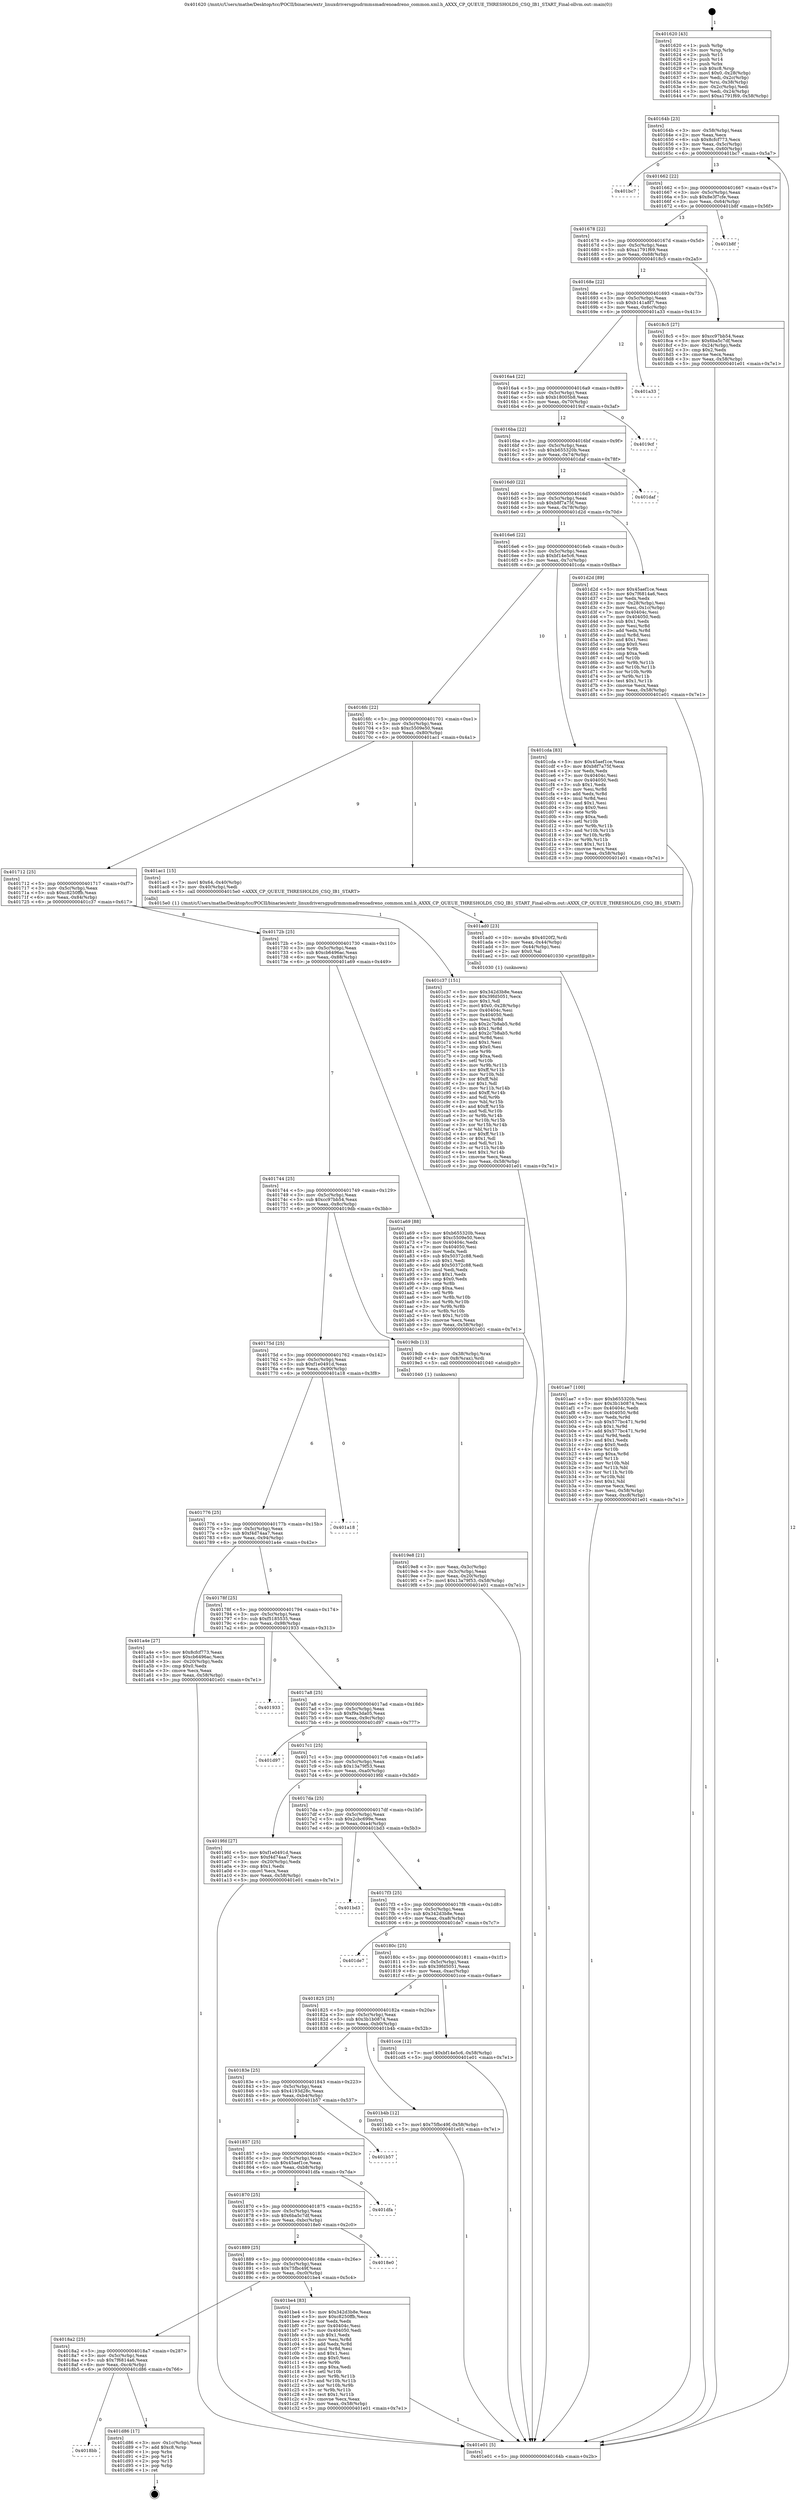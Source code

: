 digraph "0x401620" {
  label = "0x401620 (/mnt/c/Users/mathe/Desktop/tcc/POCII/binaries/extr_linuxdriversgpudrmmsmadrenoadreno_common.xml.h_AXXX_CP_QUEUE_THRESHOLDS_CSQ_IB1_START_Final-ollvm.out::main(0))"
  labelloc = "t"
  node[shape=record]

  Entry [label="",width=0.3,height=0.3,shape=circle,fillcolor=black,style=filled]
  "0x40164b" [label="{
     0x40164b [23]\l
     | [instrs]\l
     &nbsp;&nbsp;0x40164b \<+3\>: mov -0x58(%rbp),%eax\l
     &nbsp;&nbsp;0x40164e \<+2\>: mov %eax,%ecx\l
     &nbsp;&nbsp;0x401650 \<+6\>: sub $0x8cfcf773,%ecx\l
     &nbsp;&nbsp;0x401656 \<+3\>: mov %eax,-0x5c(%rbp)\l
     &nbsp;&nbsp;0x401659 \<+3\>: mov %ecx,-0x60(%rbp)\l
     &nbsp;&nbsp;0x40165c \<+6\>: je 0000000000401bc7 \<main+0x5a7\>\l
  }"]
  "0x401bc7" [label="{
     0x401bc7\l
  }", style=dashed]
  "0x401662" [label="{
     0x401662 [22]\l
     | [instrs]\l
     &nbsp;&nbsp;0x401662 \<+5\>: jmp 0000000000401667 \<main+0x47\>\l
     &nbsp;&nbsp;0x401667 \<+3\>: mov -0x5c(%rbp),%eax\l
     &nbsp;&nbsp;0x40166a \<+5\>: sub $0x8e3f7cfe,%eax\l
     &nbsp;&nbsp;0x40166f \<+3\>: mov %eax,-0x64(%rbp)\l
     &nbsp;&nbsp;0x401672 \<+6\>: je 0000000000401b8f \<main+0x56f\>\l
  }"]
  Exit [label="",width=0.3,height=0.3,shape=circle,fillcolor=black,style=filled,peripheries=2]
  "0x401b8f" [label="{
     0x401b8f\l
  }", style=dashed]
  "0x401678" [label="{
     0x401678 [22]\l
     | [instrs]\l
     &nbsp;&nbsp;0x401678 \<+5\>: jmp 000000000040167d \<main+0x5d\>\l
     &nbsp;&nbsp;0x40167d \<+3\>: mov -0x5c(%rbp),%eax\l
     &nbsp;&nbsp;0x401680 \<+5\>: sub $0xa1791f69,%eax\l
     &nbsp;&nbsp;0x401685 \<+3\>: mov %eax,-0x68(%rbp)\l
     &nbsp;&nbsp;0x401688 \<+6\>: je 00000000004018c5 \<main+0x2a5\>\l
  }"]
  "0x4018bb" [label="{
     0x4018bb\l
  }", style=dashed]
  "0x4018c5" [label="{
     0x4018c5 [27]\l
     | [instrs]\l
     &nbsp;&nbsp;0x4018c5 \<+5\>: mov $0xcc97bb54,%eax\l
     &nbsp;&nbsp;0x4018ca \<+5\>: mov $0x6ba5c7df,%ecx\l
     &nbsp;&nbsp;0x4018cf \<+3\>: mov -0x24(%rbp),%edx\l
     &nbsp;&nbsp;0x4018d2 \<+3\>: cmp $0x2,%edx\l
     &nbsp;&nbsp;0x4018d5 \<+3\>: cmovne %ecx,%eax\l
     &nbsp;&nbsp;0x4018d8 \<+3\>: mov %eax,-0x58(%rbp)\l
     &nbsp;&nbsp;0x4018db \<+5\>: jmp 0000000000401e01 \<main+0x7e1\>\l
  }"]
  "0x40168e" [label="{
     0x40168e [22]\l
     | [instrs]\l
     &nbsp;&nbsp;0x40168e \<+5\>: jmp 0000000000401693 \<main+0x73\>\l
     &nbsp;&nbsp;0x401693 \<+3\>: mov -0x5c(%rbp),%eax\l
     &nbsp;&nbsp;0x401696 \<+5\>: sub $0xb141a8f7,%eax\l
     &nbsp;&nbsp;0x40169b \<+3\>: mov %eax,-0x6c(%rbp)\l
     &nbsp;&nbsp;0x40169e \<+6\>: je 0000000000401a33 \<main+0x413\>\l
  }"]
  "0x401e01" [label="{
     0x401e01 [5]\l
     | [instrs]\l
     &nbsp;&nbsp;0x401e01 \<+5\>: jmp 000000000040164b \<main+0x2b\>\l
  }"]
  "0x401620" [label="{
     0x401620 [43]\l
     | [instrs]\l
     &nbsp;&nbsp;0x401620 \<+1\>: push %rbp\l
     &nbsp;&nbsp;0x401621 \<+3\>: mov %rsp,%rbp\l
     &nbsp;&nbsp;0x401624 \<+2\>: push %r15\l
     &nbsp;&nbsp;0x401626 \<+2\>: push %r14\l
     &nbsp;&nbsp;0x401628 \<+1\>: push %rbx\l
     &nbsp;&nbsp;0x401629 \<+7\>: sub $0xc8,%rsp\l
     &nbsp;&nbsp;0x401630 \<+7\>: movl $0x0,-0x28(%rbp)\l
     &nbsp;&nbsp;0x401637 \<+3\>: mov %edi,-0x2c(%rbp)\l
     &nbsp;&nbsp;0x40163a \<+4\>: mov %rsi,-0x38(%rbp)\l
     &nbsp;&nbsp;0x40163e \<+3\>: mov -0x2c(%rbp),%edi\l
     &nbsp;&nbsp;0x401641 \<+3\>: mov %edi,-0x24(%rbp)\l
     &nbsp;&nbsp;0x401644 \<+7\>: movl $0xa1791f69,-0x58(%rbp)\l
  }"]
  "0x401d86" [label="{
     0x401d86 [17]\l
     | [instrs]\l
     &nbsp;&nbsp;0x401d86 \<+3\>: mov -0x1c(%rbp),%eax\l
     &nbsp;&nbsp;0x401d89 \<+7\>: add $0xc8,%rsp\l
     &nbsp;&nbsp;0x401d90 \<+1\>: pop %rbx\l
     &nbsp;&nbsp;0x401d91 \<+2\>: pop %r14\l
     &nbsp;&nbsp;0x401d93 \<+2\>: pop %r15\l
     &nbsp;&nbsp;0x401d95 \<+1\>: pop %rbp\l
     &nbsp;&nbsp;0x401d96 \<+1\>: ret\l
  }"]
  "0x401a33" [label="{
     0x401a33\l
  }", style=dashed]
  "0x4016a4" [label="{
     0x4016a4 [22]\l
     | [instrs]\l
     &nbsp;&nbsp;0x4016a4 \<+5\>: jmp 00000000004016a9 \<main+0x89\>\l
     &nbsp;&nbsp;0x4016a9 \<+3\>: mov -0x5c(%rbp),%eax\l
     &nbsp;&nbsp;0x4016ac \<+5\>: sub $0xb18005b8,%eax\l
     &nbsp;&nbsp;0x4016b1 \<+3\>: mov %eax,-0x70(%rbp)\l
     &nbsp;&nbsp;0x4016b4 \<+6\>: je 00000000004019cf \<main+0x3af\>\l
  }"]
  "0x4018a2" [label="{
     0x4018a2 [25]\l
     | [instrs]\l
     &nbsp;&nbsp;0x4018a2 \<+5\>: jmp 00000000004018a7 \<main+0x287\>\l
     &nbsp;&nbsp;0x4018a7 \<+3\>: mov -0x5c(%rbp),%eax\l
     &nbsp;&nbsp;0x4018aa \<+5\>: sub $0x7f6814a6,%eax\l
     &nbsp;&nbsp;0x4018af \<+6\>: mov %eax,-0xc4(%rbp)\l
     &nbsp;&nbsp;0x4018b5 \<+6\>: je 0000000000401d86 \<main+0x766\>\l
  }"]
  "0x4019cf" [label="{
     0x4019cf\l
  }", style=dashed]
  "0x4016ba" [label="{
     0x4016ba [22]\l
     | [instrs]\l
     &nbsp;&nbsp;0x4016ba \<+5\>: jmp 00000000004016bf \<main+0x9f\>\l
     &nbsp;&nbsp;0x4016bf \<+3\>: mov -0x5c(%rbp),%eax\l
     &nbsp;&nbsp;0x4016c2 \<+5\>: sub $0xb655320b,%eax\l
     &nbsp;&nbsp;0x4016c7 \<+3\>: mov %eax,-0x74(%rbp)\l
     &nbsp;&nbsp;0x4016ca \<+6\>: je 0000000000401daf \<main+0x78f\>\l
  }"]
  "0x401be4" [label="{
     0x401be4 [83]\l
     | [instrs]\l
     &nbsp;&nbsp;0x401be4 \<+5\>: mov $0x342d3b8e,%eax\l
     &nbsp;&nbsp;0x401be9 \<+5\>: mov $0xc8250ffb,%ecx\l
     &nbsp;&nbsp;0x401bee \<+2\>: xor %edx,%edx\l
     &nbsp;&nbsp;0x401bf0 \<+7\>: mov 0x40404c,%esi\l
     &nbsp;&nbsp;0x401bf7 \<+7\>: mov 0x404050,%edi\l
     &nbsp;&nbsp;0x401bfe \<+3\>: sub $0x1,%edx\l
     &nbsp;&nbsp;0x401c01 \<+3\>: mov %esi,%r8d\l
     &nbsp;&nbsp;0x401c04 \<+3\>: add %edx,%r8d\l
     &nbsp;&nbsp;0x401c07 \<+4\>: imul %r8d,%esi\l
     &nbsp;&nbsp;0x401c0b \<+3\>: and $0x1,%esi\l
     &nbsp;&nbsp;0x401c0e \<+3\>: cmp $0x0,%esi\l
     &nbsp;&nbsp;0x401c11 \<+4\>: sete %r9b\l
     &nbsp;&nbsp;0x401c15 \<+3\>: cmp $0xa,%edi\l
     &nbsp;&nbsp;0x401c18 \<+4\>: setl %r10b\l
     &nbsp;&nbsp;0x401c1c \<+3\>: mov %r9b,%r11b\l
     &nbsp;&nbsp;0x401c1f \<+3\>: and %r10b,%r11b\l
     &nbsp;&nbsp;0x401c22 \<+3\>: xor %r10b,%r9b\l
     &nbsp;&nbsp;0x401c25 \<+3\>: or %r9b,%r11b\l
     &nbsp;&nbsp;0x401c28 \<+4\>: test $0x1,%r11b\l
     &nbsp;&nbsp;0x401c2c \<+3\>: cmovne %ecx,%eax\l
     &nbsp;&nbsp;0x401c2f \<+3\>: mov %eax,-0x58(%rbp)\l
     &nbsp;&nbsp;0x401c32 \<+5\>: jmp 0000000000401e01 \<main+0x7e1\>\l
  }"]
  "0x401daf" [label="{
     0x401daf\l
  }", style=dashed]
  "0x4016d0" [label="{
     0x4016d0 [22]\l
     | [instrs]\l
     &nbsp;&nbsp;0x4016d0 \<+5\>: jmp 00000000004016d5 \<main+0xb5\>\l
     &nbsp;&nbsp;0x4016d5 \<+3\>: mov -0x5c(%rbp),%eax\l
     &nbsp;&nbsp;0x4016d8 \<+5\>: sub $0xb8f7a75f,%eax\l
     &nbsp;&nbsp;0x4016dd \<+3\>: mov %eax,-0x78(%rbp)\l
     &nbsp;&nbsp;0x4016e0 \<+6\>: je 0000000000401d2d \<main+0x70d\>\l
  }"]
  "0x401889" [label="{
     0x401889 [25]\l
     | [instrs]\l
     &nbsp;&nbsp;0x401889 \<+5\>: jmp 000000000040188e \<main+0x26e\>\l
     &nbsp;&nbsp;0x40188e \<+3\>: mov -0x5c(%rbp),%eax\l
     &nbsp;&nbsp;0x401891 \<+5\>: sub $0x75fbc49f,%eax\l
     &nbsp;&nbsp;0x401896 \<+6\>: mov %eax,-0xc0(%rbp)\l
     &nbsp;&nbsp;0x40189c \<+6\>: je 0000000000401be4 \<main+0x5c4\>\l
  }"]
  "0x401d2d" [label="{
     0x401d2d [89]\l
     | [instrs]\l
     &nbsp;&nbsp;0x401d2d \<+5\>: mov $0x45aef1ce,%eax\l
     &nbsp;&nbsp;0x401d32 \<+5\>: mov $0x7f6814a6,%ecx\l
     &nbsp;&nbsp;0x401d37 \<+2\>: xor %edx,%edx\l
     &nbsp;&nbsp;0x401d39 \<+3\>: mov -0x28(%rbp),%esi\l
     &nbsp;&nbsp;0x401d3c \<+3\>: mov %esi,-0x1c(%rbp)\l
     &nbsp;&nbsp;0x401d3f \<+7\>: mov 0x40404c,%esi\l
     &nbsp;&nbsp;0x401d46 \<+7\>: mov 0x404050,%edi\l
     &nbsp;&nbsp;0x401d4d \<+3\>: sub $0x1,%edx\l
     &nbsp;&nbsp;0x401d50 \<+3\>: mov %esi,%r8d\l
     &nbsp;&nbsp;0x401d53 \<+3\>: add %edx,%r8d\l
     &nbsp;&nbsp;0x401d56 \<+4\>: imul %r8d,%esi\l
     &nbsp;&nbsp;0x401d5a \<+3\>: and $0x1,%esi\l
     &nbsp;&nbsp;0x401d5d \<+3\>: cmp $0x0,%esi\l
     &nbsp;&nbsp;0x401d60 \<+4\>: sete %r9b\l
     &nbsp;&nbsp;0x401d64 \<+3\>: cmp $0xa,%edi\l
     &nbsp;&nbsp;0x401d67 \<+4\>: setl %r10b\l
     &nbsp;&nbsp;0x401d6b \<+3\>: mov %r9b,%r11b\l
     &nbsp;&nbsp;0x401d6e \<+3\>: and %r10b,%r11b\l
     &nbsp;&nbsp;0x401d71 \<+3\>: xor %r10b,%r9b\l
     &nbsp;&nbsp;0x401d74 \<+3\>: or %r9b,%r11b\l
     &nbsp;&nbsp;0x401d77 \<+4\>: test $0x1,%r11b\l
     &nbsp;&nbsp;0x401d7b \<+3\>: cmovne %ecx,%eax\l
     &nbsp;&nbsp;0x401d7e \<+3\>: mov %eax,-0x58(%rbp)\l
     &nbsp;&nbsp;0x401d81 \<+5\>: jmp 0000000000401e01 \<main+0x7e1\>\l
  }"]
  "0x4016e6" [label="{
     0x4016e6 [22]\l
     | [instrs]\l
     &nbsp;&nbsp;0x4016e6 \<+5\>: jmp 00000000004016eb \<main+0xcb\>\l
     &nbsp;&nbsp;0x4016eb \<+3\>: mov -0x5c(%rbp),%eax\l
     &nbsp;&nbsp;0x4016ee \<+5\>: sub $0xbf14e5c6,%eax\l
     &nbsp;&nbsp;0x4016f3 \<+3\>: mov %eax,-0x7c(%rbp)\l
     &nbsp;&nbsp;0x4016f6 \<+6\>: je 0000000000401cda \<main+0x6ba\>\l
  }"]
  "0x4018e0" [label="{
     0x4018e0\l
  }", style=dashed]
  "0x401cda" [label="{
     0x401cda [83]\l
     | [instrs]\l
     &nbsp;&nbsp;0x401cda \<+5\>: mov $0x45aef1ce,%eax\l
     &nbsp;&nbsp;0x401cdf \<+5\>: mov $0xb8f7a75f,%ecx\l
     &nbsp;&nbsp;0x401ce4 \<+2\>: xor %edx,%edx\l
     &nbsp;&nbsp;0x401ce6 \<+7\>: mov 0x40404c,%esi\l
     &nbsp;&nbsp;0x401ced \<+7\>: mov 0x404050,%edi\l
     &nbsp;&nbsp;0x401cf4 \<+3\>: sub $0x1,%edx\l
     &nbsp;&nbsp;0x401cf7 \<+3\>: mov %esi,%r8d\l
     &nbsp;&nbsp;0x401cfa \<+3\>: add %edx,%r8d\l
     &nbsp;&nbsp;0x401cfd \<+4\>: imul %r8d,%esi\l
     &nbsp;&nbsp;0x401d01 \<+3\>: and $0x1,%esi\l
     &nbsp;&nbsp;0x401d04 \<+3\>: cmp $0x0,%esi\l
     &nbsp;&nbsp;0x401d07 \<+4\>: sete %r9b\l
     &nbsp;&nbsp;0x401d0b \<+3\>: cmp $0xa,%edi\l
     &nbsp;&nbsp;0x401d0e \<+4\>: setl %r10b\l
     &nbsp;&nbsp;0x401d12 \<+3\>: mov %r9b,%r11b\l
     &nbsp;&nbsp;0x401d15 \<+3\>: and %r10b,%r11b\l
     &nbsp;&nbsp;0x401d18 \<+3\>: xor %r10b,%r9b\l
     &nbsp;&nbsp;0x401d1b \<+3\>: or %r9b,%r11b\l
     &nbsp;&nbsp;0x401d1e \<+4\>: test $0x1,%r11b\l
     &nbsp;&nbsp;0x401d22 \<+3\>: cmovne %ecx,%eax\l
     &nbsp;&nbsp;0x401d25 \<+3\>: mov %eax,-0x58(%rbp)\l
     &nbsp;&nbsp;0x401d28 \<+5\>: jmp 0000000000401e01 \<main+0x7e1\>\l
  }"]
  "0x4016fc" [label="{
     0x4016fc [22]\l
     | [instrs]\l
     &nbsp;&nbsp;0x4016fc \<+5\>: jmp 0000000000401701 \<main+0xe1\>\l
     &nbsp;&nbsp;0x401701 \<+3\>: mov -0x5c(%rbp),%eax\l
     &nbsp;&nbsp;0x401704 \<+5\>: sub $0xc5509e50,%eax\l
     &nbsp;&nbsp;0x401709 \<+3\>: mov %eax,-0x80(%rbp)\l
     &nbsp;&nbsp;0x40170c \<+6\>: je 0000000000401ac1 \<main+0x4a1\>\l
  }"]
  "0x401870" [label="{
     0x401870 [25]\l
     | [instrs]\l
     &nbsp;&nbsp;0x401870 \<+5\>: jmp 0000000000401875 \<main+0x255\>\l
     &nbsp;&nbsp;0x401875 \<+3\>: mov -0x5c(%rbp),%eax\l
     &nbsp;&nbsp;0x401878 \<+5\>: sub $0x6ba5c7df,%eax\l
     &nbsp;&nbsp;0x40187d \<+6\>: mov %eax,-0xbc(%rbp)\l
     &nbsp;&nbsp;0x401883 \<+6\>: je 00000000004018e0 \<main+0x2c0\>\l
  }"]
  "0x401ac1" [label="{
     0x401ac1 [15]\l
     | [instrs]\l
     &nbsp;&nbsp;0x401ac1 \<+7\>: movl $0x64,-0x40(%rbp)\l
     &nbsp;&nbsp;0x401ac8 \<+3\>: mov -0x40(%rbp),%edi\l
     &nbsp;&nbsp;0x401acb \<+5\>: call 00000000004015e0 \<AXXX_CP_QUEUE_THRESHOLDS_CSQ_IB1_START\>\l
     | [calls]\l
     &nbsp;&nbsp;0x4015e0 \{1\} (/mnt/c/Users/mathe/Desktop/tcc/POCII/binaries/extr_linuxdriversgpudrmmsmadrenoadreno_common.xml.h_AXXX_CP_QUEUE_THRESHOLDS_CSQ_IB1_START_Final-ollvm.out::AXXX_CP_QUEUE_THRESHOLDS_CSQ_IB1_START)\l
  }"]
  "0x401712" [label="{
     0x401712 [25]\l
     | [instrs]\l
     &nbsp;&nbsp;0x401712 \<+5\>: jmp 0000000000401717 \<main+0xf7\>\l
     &nbsp;&nbsp;0x401717 \<+3\>: mov -0x5c(%rbp),%eax\l
     &nbsp;&nbsp;0x40171a \<+5\>: sub $0xc8250ffb,%eax\l
     &nbsp;&nbsp;0x40171f \<+6\>: mov %eax,-0x84(%rbp)\l
     &nbsp;&nbsp;0x401725 \<+6\>: je 0000000000401c37 \<main+0x617\>\l
  }"]
  "0x401dfa" [label="{
     0x401dfa\l
  }", style=dashed]
  "0x401c37" [label="{
     0x401c37 [151]\l
     | [instrs]\l
     &nbsp;&nbsp;0x401c37 \<+5\>: mov $0x342d3b8e,%eax\l
     &nbsp;&nbsp;0x401c3c \<+5\>: mov $0x39fd5051,%ecx\l
     &nbsp;&nbsp;0x401c41 \<+2\>: mov $0x1,%dl\l
     &nbsp;&nbsp;0x401c43 \<+7\>: movl $0x0,-0x28(%rbp)\l
     &nbsp;&nbsp;0x401c4a \<+7\>: mov 0x40404c,%esi\l
     &nbsp;&nbsp;0x401c51 \<+7\>: mov 0x404050,%edi\l
     &nbsp;&nbsp;0x401c58 \<+3\>: mov %esi,%r8d\l
     &nbsp;&nbsp;0x401c5b \<+7\>: sub $0x2c7b8ab5,%r8d\l
     &nbsp;&nbsp;0x401c62 \<+4\>: sub $0x1,%r8d\l
     &nbsp;&nbsp;0x401c66 \<+7\>: add $0x2c7b8ab5,%r8d\l
     &nbsp;&nbsp;0x401c6d \<+4\>: imul %r8d,%esi\l
     &nbsp;&nbsp;0x401c71 \<+3\>: and $0x1,%esi\l
     &nbsp;&nbsp;0x401c74 \<+3\>: cmp $0x0,%esi\l
     &nbsp;&nbsp;0x401c77 \<+4\>: sete %r9b\l
     &nbsp;&nbsp;0x401c7b \<+3\>: cmp $0xa,%edi\l
     &nbsp;&nbsp;0x401c7e \<+4\>: setl %r10b\l
     &nbsp;&nbsp;0x401c82 \<+3\>: mov %r9b,%r11b\l
     &nbsp;&nbsp;0x401c85 \<+4\>: xor $0xff,%r11b\l
     &nbsp;&nbsp;0x401c89 \<+3\>: mov %r10b,%bl\l
     &nbsp;&nbsp;0x401c8c \<+3\>: xor $0xff,%bl\l
     &nbsp;&nbsp;0x401c8f \<+3\>: xor $0x1,%dl\l
     &nbsp;&nbsp;0x401c92 \<+3\>: mov %r11b,%r14b\l
     &nbsp;&nbsp;0x401c95 \<+4\>: and $0xff,%r14b\l
     &nbsp;&nbsp;0x401c99 \<+3\>: and %dl,%r9b\l
     &nbsp;&nbsp;0x401c9c \<+3\>: mov %bl,%r15b\l
     &nbsp;&nbsp;0x401c9f \<+4\>: and $0xff,%r15b\l
     &nbsp;&nbsp;0x401ca3 \<+3\>: and %dl,%r10b\l
     &nbsp;&nbsp;0x401ca6 \<+3\>: or %r9b,%r14b\l
     &nbsp;&nbsp;0x401ca9 \<+3\>: or %r10b,%r15b\l
     &nbsp;&nbsp;0x401cac \<+3\>: xor %r15b,%r14b\l
     &nbsp;&nbsp;0x401caf \<+3\>: or %bl,%r11b\l
     &nbsp;&nbsp;0x401cb2 \<+4\>: xor $0xff,%r11b\l
     &nbsp;&nbsp;0x401cb6 \<+3\>: or $0x1,%dl\l
     &nbsp;&nbsp;0x401cb9 \<+3\>: and %dl,%r11b\l
     &nbsp;&nbsp;0x401cbc \<+3\>: or %r11b,%r14b\l
     &nbsp;&nbsp;0x401cbf \<+4\>: test $0x1,%r14b\l
     &nbsp;&nbsp;0x401cc3 \<+3\>: cmovne %ecx,%eax\l
     &nbsp;&nbsp;0x401cc6 \<+3\>: mov %eax,-0x58(%rbp)\l
     &nbsp;&nbsp;0x401cc9 \<+5\>: jmp 0000000000401e01 \<main+0x7e1\>\l
  }"]
  "0x40172b" [label="{
     0x40172b [25]\l
     | [instrs]\l
     &nbsp;&nbsp;0x40172b \<+5\>: jmp 0000000000401730 \<main+0x110\>\l
     &nbsp;&nbsp;0x401730 \<+3\>: mov -0x5c(%rbp),%eax\l
     &nbsp;&nbsp;0x401733 \<+5\>: sub $0xcb6496ac,%eax\l
     &nbsp;&nbsp;0x401738 \<+6\>: mov %eax,-0x88(%rbp)\l
     &nbsp;&nbsp;0x40173e \<+6\>: je 0000000000401a69 \<main+0x449\>\l
  }"]
  "0x401857" [label="{
     0x401857 [25]\l
     | [instrs]\l
     &nbsp;&nbsp;0x401857 \<+5\>: jmp 000000000040185c \<main+0x23c\>\l
     &nbsp;&nbsp;0x40185c \<+3\>: mov -0x5c(%rbp),%eax\l
     &nbsp;&nbsp;0x40185f \<+5\>: sub $0x45aef1ce,%eax\l
     &nbsp;&nbsp;0x401864 \<+6\>: mov %eax,-0xb8(%rbp)\l
     &nbsp;&nbsp;0x40186a \<+6\>: je 0000000000401dfa \<main+0x7da\>\l
  }"]
  "0x401a69" [label="{
     0x401a69 [88]\l
     | [instrs]\l
     &nbsp;&nbsp;0x401a69 \<+5\>: mov $0xb655320b,%eax\l
     &nbsp;&nbsp;0x401a6e \<+5\>: mov $0xc5509e50,%ecx\l
     &nbsp;&nbsp;0x401a73 \<+7\>: mov 0x40404c,%edx\l
     &nbsp;&nbsp;0x401a7a \<+7\>: mov 0x404050,%esi\l
     &nbsp;&nbsp;0x401a81 \<+2\>: mov %edx,%edi\l
     &nbsp;&nbsp;0x401a83 \<+6\>: sub $0x50372c88,%edi\l
     &nbsp;&nbsp;0x401a89 \<+3\>: sub $0x1,%edi\l
     &nbsp;&nbsp;0x401a8c \<+6\>: add $0x50372c88,%edi\l
     &nbsp;&nbsp;0x401a92 \<+3\>: imul %edi,%edx\l
     &nbsp;&nbsp;0x401a95 \<+3\>: and $0x1,%edx\l
     &nbsp;&nbsp;0x401a98 \<+3\>: cmp $0x0,%edx\l
     &nbsp;&nbsp;0x401a9b \<+4\>: sete %r8b\l
     &nbsp;&nbsp;0x401a9f \<+3\>: cmp $0xa,%esi\l
     &nbsp;&nbsp;0x401aa2 \<+4\>: setl %r9b\l
     &nbsp;&nbsp;0x401aa6 \<+3\>: mov %r8b,%r10b\l
     &nbsp;&nbsp;0x401aa9 \<+3\>: and %r9b,%r10b\l
     &nbsp;&nbsp;0x401aac \<+3\>: xor %r9b,%r8b\l
     &nbsp;&nbsp;0x401aaf \<+3\>: or %r8b,%r10b\l
     &nbsp;&nbsp;0x401ab2 \<+4\>: test $0x1,%r10b\l
     &nbsp;&nbsp;0x401ab6 \<+3\>: cmovne %ecx,%eax\l
     &nbsp;&nbsp;0x401ab9 \<+3\>: mov %eax,-0x58(%rbp)\l
     &nbsp;&nbsp;0x401abc \<+5\>: jmp 0000000000401e01 \<main+0x7e1\>\l
  }"]
  "0x401744" [label="{
     0x401744 [25]\l
     | [instrs]\l
     &nbsp;&nbsp;0x401744 \<+5\>: jmp 0000000000401749 \<main+0x129\>\l
     &nbsp;&nbsp;0x401749 \<+3\>: mov -0x5c(%rbp),%eax\l
     &nbsp;&nbsp;0x40174c \<+5\>: sub $0xcc97bb54,%eax\l
     &nbsp;&nbsp;0x401751 \<+6\>: mov %eax,-0x8c(%rbp)\l
     &nbsp;&nbsp;0x401757 \<+6\>: je 00000000004019db \<main+0x3bb\>\l
  }"]
  "0x401b57" [label="{
     0x401b57\l
  }", style=dashed]
  "0x4019db" [label="{
     0x4019db [13]\l
     | [instrs]\l
     &nbsp;&nbsp;0x4019db \<+4\>: mov -0x38(%rbp),%rax\l
     &nbsp;&nbsp;0x4019df \<+4\>: mov 0x8(%rax),%rdi\l
     &nbsp;&nbsp;0x4019e3 \<+5\>: call 0000000000401040 \<atoi@plt\>\l
     | [calls]\l
     &nbsp;&nbsp;0x401040 \{1\} (unknown)\l
  }"]
  "0x40175d" [label="{
     0x40175d [25]\l
     | [instrs]\l
     &nbsp;&nbsp;0x40175d \<+5\>: jmp 0000000000401762 \<main+0x142\>\l
     &nbsp;&nbsp;0x401762 \<+3\>: mov -0x5c(%rbp),%eax\l
     &nbsp;&nbsp;0x401765 \<+5\>: sub $0xf1e0491d,%eax\l
     &nbsp;&nbsp;0x40176a \<+6\>: mov %eax,-0x90(%rbp)\l
     &nbsp;&nbsp;0x401770 \<+6\>: je 0000000000401a18 \<main+0x3f8\>\l
  }"]
  "0x4019e8" [label="{
     0x4019e8 [21]\l
     | [instrs]\l
     &nbsp;&nbsp;0x4019e8 \<+3\>: mov %eax,-0x3c(%rbp)\l
     &nbsp;&nbsp;0x4019eb \<+3\>: mov -0x3c(%rbp),%eax\l
     &nbsp;&nbsp;0x4019ee \<+3\>: mov %eax,-0x20(%rbp)\l
     &nbsp;&nbsp;0x4019f1 \<+7\>: movl $0x13a79f53,-0x58(%rbp)\l
     &nbsp;&nbsp;0x4019f8 \<+5\>: jmp 0000000000401e01 \<main+0x7e1\>\l
  }"]
  "0x40183e" [label="{
     0x40183e [25]\l
     | [instrs]\l
     &nbsp;&nbsp;0x40183e \<+5\>: jmp 0000000000401843 \<main+0x223\>\l
     &nbsp;&nbsp;0x401843 \<+3\>: mov -0x5c(%rbp),%eax\l
     &nbsp;&nbsp;0x401846 \<+5\>: sub $0x4193d28c,%eax\l
     &nbsp;&nbsp;0x40184b \<+6\>: mov %eax,-0xb4(%rbp)\l
     &nbsp;&nbsp;0x401851 \<+6\>: je 0000000000401b57 \<main+0x537\>\l
  }"]
  "0x401a18" [label="{
     0x401a18\l
  }", style=dashed]
  "0x401776" [label="{
     0x401776 [25]\l
     | [instrs]\l
     &nbsp;&nbsp;0x401776 \<+5\>: jmp 000000000040177b \<main+0x15b\>\l
     &nbsp;&nbsp;0x40177b \<+3\>: mov -0x5c(%rbp),%eax\l
     &nbsp;&nbsp;0x40177e \<+5\>: sub $0xf4d74aa7,%eax\l
     &nbsp;&nbsp;0x401783 \<+6\>: mov %eax,-0x94(%rbp)\l
     &nbsp;&nbsp;0x401789 \<+6\>: je 0000000000401a4e \<main+0x42e\>\l
  }"]
  "0x401b4b" [label="{
     0x401b4b [12]\l
     | [instrs]\l
     &nbsp;&nbsp;0x401b4b \<+7\>: movl $0x75fbc49f,-0x58(%rbp)\l
     &nbsp;&nbsp;0x401b52 \<+5\>: jmp 0000000000401e01 \<main+0x7e1\>\l
  }"]
  "0x401a4e" [label="{
     0x401a4e [27]\l
     | [instrs]\l
     &nbsp;&nbsp;0x401a4e \<+5\>: mov $0x8cfcf773,%eax\l
     &nbsp;&nbsp;0x401a53 \<+5\>: mov $0xcb6496ac,%ecx\l
     &nbsp;&nbsp;0x401a58 \<+3\>: mov -0x20(%rbp),%edx\l
     &nbsp;&nbsp;0x401a5b \<+3\>: cmp $0x0,%edx\l
     &nbsp;&nbsp;0x401a5e \<+3\>: cmove %ecx,%eax\l
     &nbsp;&nbsp;0x401a61 \<+3\>: mov %eax,-0x58(%rbp)\l
     &nbsp;&nbsp;0x401a64 \<+5\>: jmp 0000000000401e01 \<main+0x7e1\>\l
  }"]
  "0x40178f" [label="{
     0x40178f [25]\l
     | [instrs]\l
     &nbsp;&nbsp;0x40178f \<+5\>: jmp 0000000000401794 \<main+0x174\>\l
     &nbsp;&nbsp;0x401794 \<+3\>: mov -0x5c(%rbp),%eax\l
     &nbsp;&nbsp;0x401797 \<+5\>: sub $0xf5185535,%eax\l
     &nbsp;&nbsp;0x40179c \<+6\>: mov %eax,-0x98(%rbp)\l
     &nbsp;&nbsp;0x4017a2 \<+6\>: je 0000000000401933 \<main+0x313\>\l
  }"]
  "0x401825" [label="{
     0x401825 [25]\l
     | [instrs]\l
     &nbsp;&nbsp;0x401825 \<+5\>: jmp 000000000040182a \<main+0x20a\>\l
     &nbsp;&nbsp;0x40182a \<+3\>: mov -0x5c(%rbp),%eax\l
     &nbsp;&nbsp;0x40182d \<+5\>: sub $0x3b1b0874,%eax\l
     &nbsp;&nbsp;0x401832 \<+6\>: mov %eax,-0xb0(%rbp)\l
     &nbsp;&nbsp;0x401838 \<+6\>: je 0000000000401b4b \<main+0x52b\>\l
  }"]
  "0x401933" [label="{
     0x401933\l
  }", style=dashed]
  "0x4017a8" [label="{
     0x4017a8 [25]\l
     | [instrs]\l
     &nbsp;&nbsp;0x4017a8 \<+5\>: jmp 00000000004017ad \<main+0x18d\>\l
     &nbsp;&nbsp;0x4017ad \<+3\>: mov -0x5c(%rbp),%eax\l
     &nbsp;&nbsp;0x4017b0 \<+5\>: sub $0xf9a3da05,%eax\l
     &nbsp;&nbsp;0x4017b5 \<+6\>: mov %eax,-0x9c(%rbp)\l
     &nbsp;&nbsp;0x4017bb \<+6\>: je 0000000000401d97 \<main+0x777\>\l
  }"]
  "0x401cce" [label="{
     0x401cce [12]\l
     | [instrs]\l
     &nbsp;&nbsp;0x401cce \<+7\>: movl $0xbf14e5c6,-0x58(%rbp)\l
     &nbsp;&nbsp;0x401cd5 \<+5\>: jmp 0000000000401e01 \<main+0x7e1\>\l
  }"]
  "0x401d97" [label="{
     0x401d97\l
  }", style=dashed]
  "0x4017c1" [label="{
     0x4017c1 [25]\l
     | [instrs]\l
     &nbsp;&nbsp;0x4017c1 \<+5\>: jmp 00000000004017c6 \<main+0x1a6\>\l
     &nbsp;&nbsp;0x4017c6 \<+3\>: mov -0x5c(%rbp),%eax\l
     &nbsp;&nbsp;0x4017c9 \<+5\>: sub $0x13a79f53,%eax\l
     &nbsp;&nbsp;0x4017ce \<+6\>: mov %eax,-0xa0(%rbp)\l
     &nbsp;&nbsp;0x4017d4 \<+6\>: je 00000000004019fd \<main+0x3dd\>\l
  }"]
  "0x40180c" [label="{
     0x40180c [25]\l
     | [instrs]\l
     &nbsp;&nbsp;0x40180c \<+5\>: jmp 0000000000401811 \<main+0x1f1\>\l
     &nbsp;&nbsp;0x401811 \<+3\>: mov -0x5c(%rbp),%eax\l
     &nbsp;&nbsp;0x401814 \<+5\>: sub $0x39fd5051,%eax\l
     &nbsp;&nbsp;0x401819 \<+6\>: mov %eax,-0xac(%rbp)\l
     &nbsp;&nbsp;0x40181f \<+6\>: je 0000000000401cce \<main+0x6ae\>\l
  }"]
  "0x4019fd" [label="{
     0x4019fd [27]\l
     | [instrs]\l
     &nbsp;&nbsp;0x4019fd \<+5\>: mov $0xf1e0491d,%eax\l
     &nbsp;&nbsp;0x401a02 \<+5\>: mov $0xf4d74aa7,%ecx\l
     &nbsp;&nbsp;0x401a07 \<+3\>: mov -0x20(%rbp),%edx\l
     &nbsp;&nbsp;0x401a0a \<+3\>: cmp $0x1,%edx\l
     &nbsp;&nbsp;0x401a0d \<+3\>: cmovl %ecx,%eax\l
     &nbsp;&nbsp;0x401a10 \<+3\>: mov %eax,-0x58(%rbp)\l
     &nbsp;&nbsp;0x401a13 \<+5\>: jmp 0000000000401e01 \<main+0x7e1\>\l
  }"]
  "0x4017da" [label="{
     0x4017da [25]\l
     | [instrs]\l
     &nbsp;&nbsp;0x4017da \<+5\>: jmp 00000000004017df \<main+0x1bf\>\l
     &nbsp;&nbsp;0x4017df \<+3\>: mov -0x5c(%rbp),%eax\l
     &nbsp;&nbsp;0x4017e2 \<+5\>: sub $0x2cbc699e,%eax\l
     &nbsp;&nbsp;0x4017e7 \<+6\>: mov %eax,-0xa4(%rbp)\l
     &nbsp;&nbsp;0x4017ed \<+6\>: je 0000000000401bd3 \<main+0x5b3\>\l
  }"]
  "0x401ad0" [label="{
     0x401ad0 [23]\l
     | [instrs]\l
     &nbsp;&nbsp;0x401ad0 \<+10\>: movabs $0x4020f2,%rdi\l
     &nbsp;&nbsp;0x401ada \<+3\>: mov %eax,-0x44(%rbp)\l
     &nbsp;&nbsp;0x401add \<+3\>: mov -0x44(%rbp),%esi\l
     &nbsp;&nbsp;0x401ae0 \<+2\>: mov $0x0,%al\l
     &nbsp;&nbsp;0x401ae2 \<+5\>: call 0000000000401030 \<printf@plt\>\l
     | [calls]\l
     &nbsp;&nbsp;0x401030 \{1\} (unknown)\l
  }"]
  "0x401ae7" [label="{
     0x401ae7 [100]\l
     | [instrs]\l
     &nbsp;&nbsp;0x401ae7 \<+5\>: mov $0xb655320b,%esi\l
     &nbsp;&nbsp;0x401aec \<+5\>: mov $0x3b1b0874,%ecx\l
     &nbsp;&nbsp;0x401af1 \<+7\>: mov 0x40404c,%edx\l
     &nbsp;&nbsp;0x401af8 \<+8\>: mov 0x404050,%r8d\l
     &nbsp;&nbsp;0x401b00 \<+3\>: mov %edx,%r9d\l
     &nbsp;&nbsp;0x401b03 \<+7\>: sub $0x577bc471,%r9d\l
     &nbsp;&nbsp;0x401b0a \<+4\>: sub $0x1,%r9d\l
     &nbsp;&nbsp;0x401b0e \<+7\>: add $0x577bc471,%r9d\l
     &nbsp;&nbsp;0x401b15 \<+4\>: imul %r9d,%edx\l
     &nbsp;&nbsp;0x401b19 \<+3\>: and $0x1,%edx\l
     &nbsp;&nbsp;0x401b1c \<+3\>: cmp $0x0,%edx\l
     &nbsp;&nbsp;0x401b1f \<+4\>: sete %r10b\l
     &nbsp;&nbsp;0x401b23 \<+4\>: cmp $0xa,%r8d\l
     &nbsp;&nbsp;0x401b27 \<+4\>: setl %r11b\l
     &nbsp;&nbsp;0x401b2b \<+3\>: mov %r10b,%bl\l
     &nbsp;&nbsp;0x401b2e \<+3\>: and %r11b,%bl\l
     &nbsp;&nbsp;0x401b31 \<+3\>: xor %r11b,%r10b\l
     &nbsp;&nbsp;0x401b34 \<+3\>: or %r10b,%bl\l
     &nbsp;&nbsp;0x401b37 \<+3\>: test $0x1,%bl\l
     &nbsp;&nbsp;0x401b3a \<+3\>: cmovne %ecx,%esi\l
     &nbsp;&nbsp;0x401b3d \<+3\>: mov %esi,-0x58(%rbp)\l
     &nbsp;&nbsp;0x401b40 \<+6\>: mov %eax,-0xc8(%rbp)\l
     &nbsp;&nbsp;0x401b46 \<+5\>: jmp 0000000000401e01 \<main+0x7e1\>\l
  }"]
  "0x401de7" [label="{
     0x401de7\l
  }", style=dashed]
  "0x401bd3" [label="{
     0x401bd3\l
  }", style=dashed]
  "0x4017f3" [label="{
     0x4017f3 [25]\l
     | [instrs]\l
     &nbsp;&nbsp;0x4017f3 \<+5\>: jmp 00000000004017f8 \<main+0x1d8\>\l
     &nbsp;&nbsp;0x4017f8 \<+3\>: mov -0x5c(%rbp),%eax\l
     &nbsp;&nbsp;0x4017fb \<+5\>: sub $0x342d3b8e,%eax\l
     &nbsp;&nbsp;0x401800 \<+6\>: mov %eax,-0xa8(%rbp)\l
     &nbsp;&nbsp;0x401806 \<+6\>: je 0000000000401de7 \<main+0x7c7\>\l
  }"]
  Entry -> "0x401620" [label=" 1"]
  "0x40164b" -> "0x401bc7" [label=" 0"]
  "0x40164b" -> "0x401662" [label=" 13"]
  "0x401d86" -> Exit [label=" 1"]
  "0x401662" -> "0x401b8f" [label=" 0"]
  "0x401662" -> "0x401678" [label=" 13"]
  "0x4018a2" -> "0x4018bb" [label=" 0"]
  "0x401678" -> "0x4018c5" [label=" 1"]
  "0x401678" -> "0x40168e" [label=" 12"]
  "0x4018c5" -> "0x401e01" [label=" 1"]
  "0x401620" -> "0x40164b" [label=" 1"]
  "0x401e01" -> "0x40164b" [label=" 12"]
  "0x4018a2" -> "0x401d86" [label=" 1"]
  "0x40168e" -> "0x401a33" [label=" 0"]
  "0x40168e" -> "0x4016a4" [label=" 12"]
  "0x401d2d" -> "0x401e01" [label=" 1"]
  "0x4016a4" -> "0x4019cf" [label=" 0"]
  "0x4016a4" -> "0x4016ba" [label=" 12"]
  "0x401cda" -> "0x401e01" [label=" 1"]
  "0x4016ba" -> "0x401daf" [label=" 0"]
  "0x4016ba" -> "0x4016d0" [label=" 12"]
  "0x401cce" -> "0x401e01" [label=" 1"]
  "0x4016d0" -> "0x401d2d" [label=" 1"]
  "0x4016d0" -> "0x4016e6" [label=" 11"]
  "0x401be4" -> "0x401e01" [label=" 1"]
  "0x4016e6" -> "0x401cda" [label=" 1"]
  "0x4016e6" -> "0x4016fc" [label=" 10"]
  "0x401889" -> "0x4018a2" [label=" 1"]
  "0x4016fc" -> "0x401ac1" [label=" 1"]
  "0x4016fc" -> "0x401712" [label=" 9"]
  "0x401c37" -> "0x401e01" [label=" 1"]
  "0x401712" -> "0x401c37" [label=" 1"]
  "0x401712" -> "0x40172b" [label=" 8"]
  "0x401870" -> "0x401889" [label=" 2"]
  "0x40172b" -> "0x401a69" [label=" 1"]
  "0x40172b" -> "0x401744" [label=" 7"]
  "0x401889" -> "0x401be4" [label=" 1"]
  "0x401744" -> "0x4019db" [label=" 1"]
  "0x401744" -> "0x40175d" [label=" 6"]
  "0x4019db" -> "0x4019e8" [label=" 1"]
  "0x4019e8" -> "0x401e01" [label=" 1"]
  "0x401857" -> "0x401870" [label=" 2"]
  "0x40175d" -> "0x401a18" [label=" 0"]
  "0x40175d" -> "0x401776" [label=" 6"]
  "0x401870" -> "0x4018e0" [label=" 0"]
  "0x401776" -> "0x401a4e" [label=" 1"]
  "0x401776" -> "0x40178f" [label=" 5"]
  "0x40183e" -> "0x401857" [label=" 2"]
  "0x40178f" -> "0x401933" [label=" 0"]
  "0x40178f" -> "0x4017a8" [label=" 5"]
  "0x401857" -> "0x401dfa" [label=" 0"]
  "0x4017a8" -> "0x401d97" [label=" 0"]
  "0x4017a8" -> "0x4017c1" [label=" 5"]
  "0x401b4b" -> "0x401e01" [label=" 1"]
  "0x4017c1" -> "0x4019fd" [label=" 1"]
  "0x4017c1" -> "0x4017da" [label=" 4"]
  "0x4019fd" -> "0x401e01" [label=" 1"]
  "0x401a4e" -> "0x401e01" [label=" 1"]
  "0x401a69" -> "0x401e01" [label=" 1"]
  "0x401ac1" -> "0x401ad0" [label=" 1"]
  "0x401ad0" -> "0x401ae7" [label=" 1"]
  "0x401ae7" -> "0x401e01" [label=" 1"]
  "0x401825" -> "0x401b4b" [label=" 1"]
  "0x4017da" -> "0x401bd3" [label=" 0"]
  "0x4017da" -> "0x4017f3" [label=" 4"]
  "0x40183e" -> "0x401b57" [label=" 0"]
  "0x4017f3" -> "0x401de7" [label=" 0"]
  "0x4017f3" -> "0x40180c" [label=" 4"]
  "0x401825" -> "0x40183e" [label=" 2"]
  "0x40180c" -> "0x401cce" [label=" 1"]
  "0x40180c" -> "0x401825" [label=" 3"]
}
